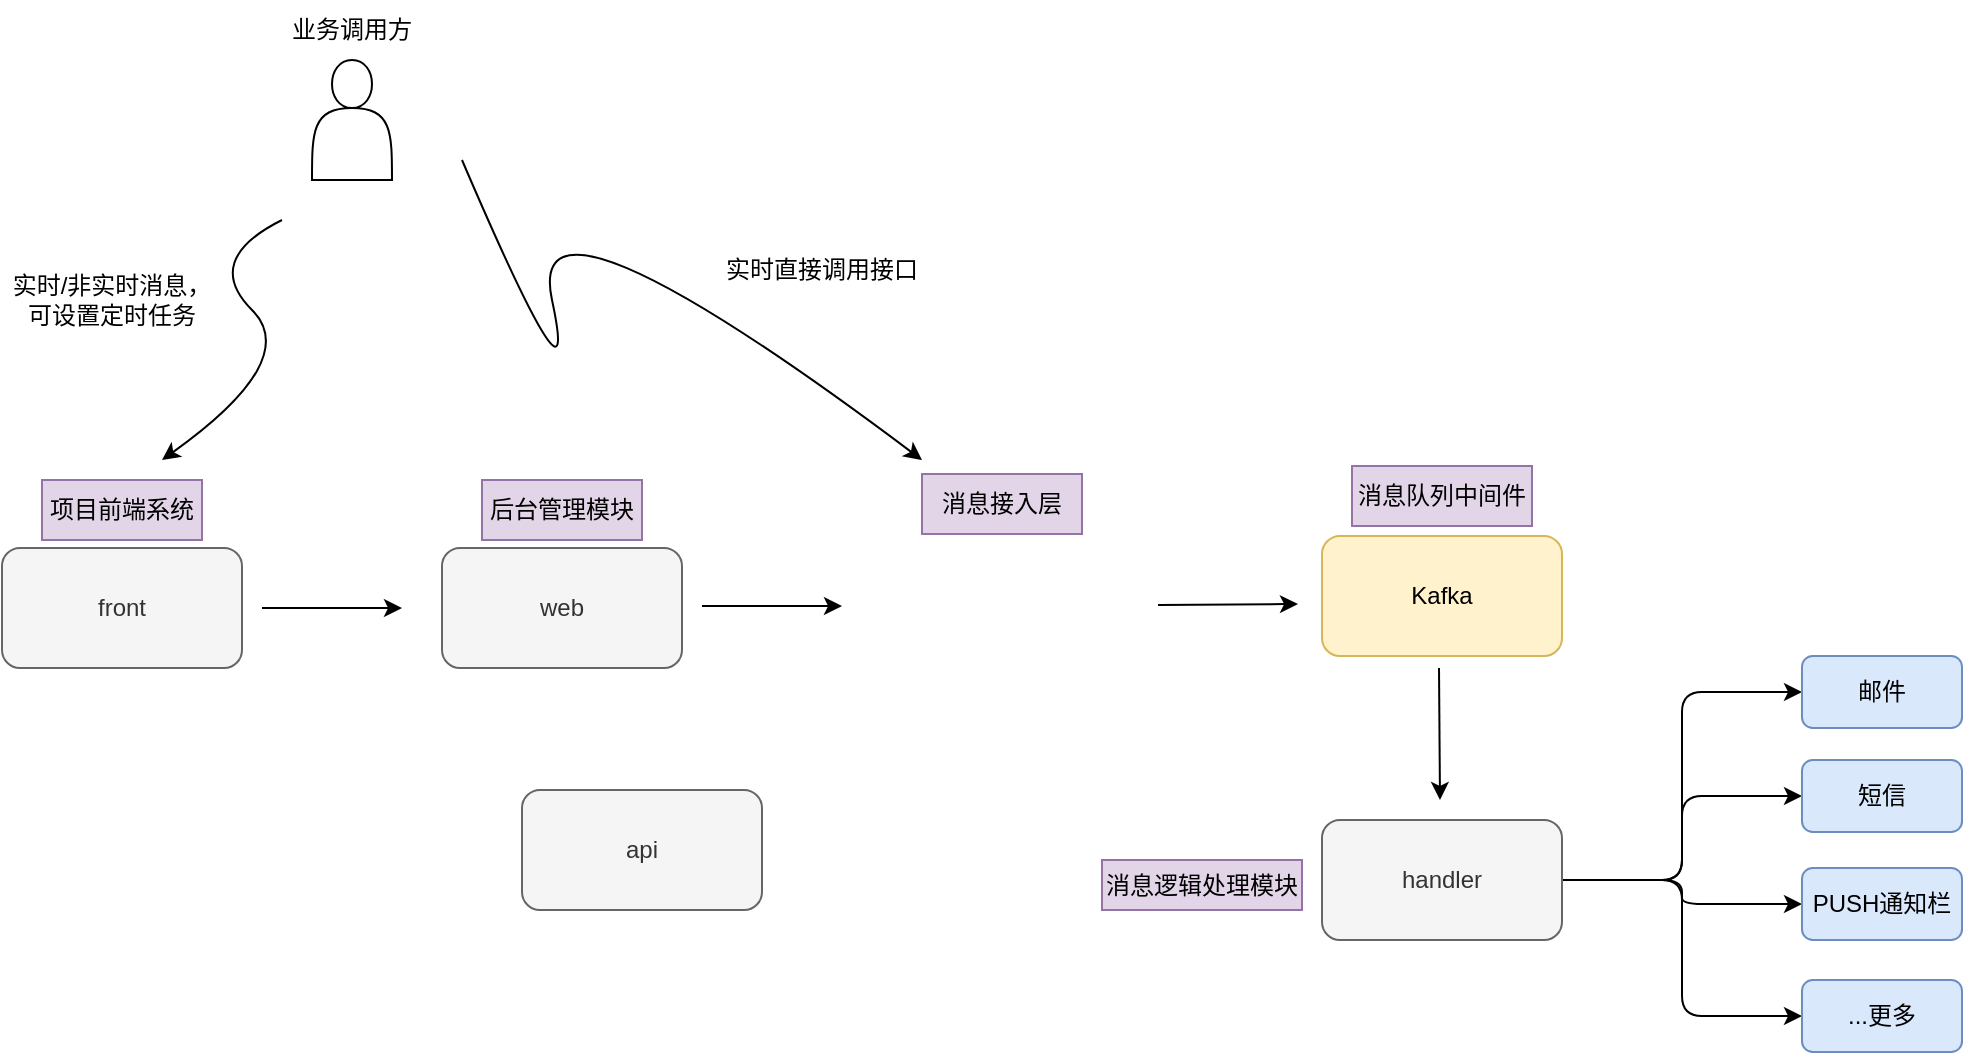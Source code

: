 <mxfile version="21.2.9" type="github">
  <diagram name="第 1 页" id="-W-8R0ckHdeFrU8T1a97">
    <mxGraphModel dx="1095" dy="851" grid="1" gridSize="10" guides="1" tooltips="1" connect="1" arrows="1" fold="1" page="1" pageScale="1" pageWidth="1169" pageHeight="827" math="0" shadow="0">
      <root>
        <mxCell id="0" />
        <mxCell id="1" parent="0" />
        <mxCell id="QMWtIcO35gSWXXG2NMT5-8" value="front" style="rounded=1;whiteSpace=wrap;html=1;fillColor=#f5f5f5;fontColor=#333333;strokeColor=#666666;" parent="1" vertex="1">
          <mxGeometry x="70" y="384" width="120" height="60" as="geometry" />
        </mxCell>
        <mxCell id="QMWtIcO35gSWXXG2NMT5-9" value="项目前端系统" style="text;html=1;align=center;verticalAlign=middle;whiteSpace=wrap;rounded=0;fillColor=#e1d5e7;strokeColor=#9673a6;" parent="1" vertex="1">
          <mxGeometry x="90" y="350" width="80" height="30" as="geometry" />
        </mxCell>
        <mxCell id="QMWtIcO35gSWXXG2NMT5-10" value="" style="group" parent="1" vertex="1" connectable="0">
          <mxGeometry x="210" y="110" width="70" height="90" as="geometry" />
        </mxCell>
        <mxCell id="QMWtIcO35gSWXXG2NMT5-4" value="" style="shape=actor;whiteSpace=wrap;html=1;" parent="QMWtIcO35gSWXXG2NMT5-10" vertex="1">
          <mxGeometry x="15" y="30" width="40" height="60" as="geometry" />
        </mxCell>
        <mxCell id="QMWtIcO35gSWXXG2NMT5-7" value="业务调用方" style="text;html=1;strokeColor=none;fillColor=none;align=center;verticalAlign=middle;whiteSpace=wrap;rounded=0;" parent="QMWtIcO35gSWXXG2NMT5-10" vertex="1">
          <mxGeometry width="70" height="30" as="geometry" />
        </mxCell>
        <mxCell id="QMWtIcO35gSWXXG2NMT5-11" value="" style="curved=1;endArrow=classic;html=1;rounded=0;" parent="1" edge="1">
          <mxGeometry width="50" height="50" relative="1" as="geometry">
            <mxPoint x="210" y="220" as="sourcePoint" />
            <mxPoint x="150" y="340" as="targetPoint" />
            <Array as="points">
              <mxPoint x="170" y="240" />
              <mxPoint x="220" y="290" />
            </Array>
          </mxGeometry>
        </mxCell>
        <mxCell id="QMWtIcO35gSWXXG2NMT5-13" value="" style="endArrow=classic;html=1;rounded=0;" parent="1" edge="1">
          <mxGeometry width="50" height="50" relative="1" as="geometry">
            <mxPoint x="200" y="414" as="sourcePoint" />
            <mxPoint x="270" y="414" as="targetPoint" />
          </mxGeometry>
        </mxCell>
        <mxCell id="QMWtIcO35gSWXXG2NMT5-14" value="web" style="rounded=1;whiteSpace=wrap;html=1;fillColor=#f5f5f5;fontColor=#333333;strokeColor=#666666;" parent="1" vertex="1">
          <mxGeometry x="290" y="384" width="120" height="60" as="geometry" />
        </mxCell>
        <mxCell id="QMWtIcO35gSWXXG2NMT5-15" value="后台管理模块" style="text;html=1;align=center;verticalAlign=middle;whiteSpace=wrap;rounded=0;fillColor=#e1d5e7;strokeColor=#9673a6;" parent="1" vertex="1">
          <mxGeometry x="310" y="350" width="80" height="30" as="geometry" />
        </mxCell>
        <mxCell id="QMWtIcO35gSWXXG2NMT5-17" value="" style="endArrow=classic;html=1;rounded=0;" parent="1" edge="1">
          <mxGeometry width="50" height="50" relative="1" as="geometry">
            <mxPoint x="420" y="413" as="sourcePoint" />
            <mxPoint x="490" y="413" as="targetPoint" />
          </mxGeometry>
        </mxCell>
        <mxCell id="QMWtIcO35gSWXXG2NMT5-18" value="api" style="rounded=1;whiteSpace=wrap;html=1;fillColor=#f5f5f5;fontColor=#333333;strokeColor=#666666;" parent="1" vertex="1">
          <mxGeometry x="330" y="505" width="120" height="60" as="geometry" />
        </mxCell>
        <mxCell id="QMWtIcO35gSWXXG2NMT5-19" value="消息接入层" style="text;html=1;align=center;verticalAlign=middle;whiteSpace=wrap;rounded=0;fillColor=#e1d5e7;strokeColor=#9673a6;" parent="1" vertex="1">
          <mxGeometry x="530" y="347" width="80" height="30" as="geometry" />
        </mxCell>
        <mxCell id="QMWtIcO35gSWXXG2NMT5-20" value="" style="curved=1;endArrow=classic;html=1;rounded=0;" parent="1" edge="1">
          <mxGeometry width="50" height="50" relative="1" as="geometry">
            <mxPoint x="300" y="190" as="sourcePoint" />
            <mxPoint x="530" y="340" as="targetPoint" />
            <Array as="points">
              <mxPoint x="360" y="330" />
              <mxPoint x="330" y="190" />
            </Array>
          </mxGeometry>
        </mxCell>
        <mxCell id="QMWtIcO35gSWXXG2NMT5-21" value="实时/非实时消息，可设置定时任务" style="text;html=1;strokeColor=none;fillColor=none;align=center;verticalAlign=middle;whiteSpace=wrap;rounded=0;" parent="1" vertex="1">
          <mxGeometry x="70" y="240" width="110" height="40" as="geometry" />
        </mxCell>
        <mxCell id="QMWtIcO35gSWXXG2NMT5-23" value="实时直接调用接口" style="text;html=1;strokeColor=none;fillColor=none;align=center;verticalAlign=middle;whiteSpace=wrap;rounded=0;" parent="1" vertex="1">
          <mxGeometry x="430" y="230" width="100" height="30" as="geometry" />
        </mxCell>
        <mxCell id="QMWtIcO35gSWXXG2NMT5-24" value="" style="endArrow=classic;html=1;rounded=0;" parent="1" edge="1">
          <mxGeometry width="50" height="50" relative="1" as="geometry">
            <mxPoint x="648" y="412.5" as="sourcePoint" />
            <mxPoint x="718" y="412" as="targetPoint" />
          </mxGeometry>
        </mxCell>
        <mxCell id="QMWtIcO35gSWXXG2NMT5-25" value="Kafka" style="rounded=1;whiteSpace=wrap;html=1;fillColor=#fff2cc;strokeColor=#d6b656;" parent="1" vertex="1">
          <mxGeometry x="730" y="378" width="120" height="60" as="geometry" />
        </mxCell>
        <mxCell id="QMWtIcO35gSWXXG2NMT5-26" value="" style="endArrow=classic;html=1;rounded=0;" parent="1" edge="1">
          <mxGeometry width="50" height="50" relative="1" as="geometry">
            <mxPoint x="788.5" y="444" as="sourcePoint" />
            <mxPoint x="789" y="510" as="targetPoint" />
          </mxGeometry>
        </mxCell>
        <mxCell id="QMWtIcO35gSWXXG2NMT5-38" style="edgeStyle=orthogonalEdgeStyle;rounded=1;orthogonalLoop=1;jettySize=auto;html=1;entryX=0;entryY=0.5;entryDx=0;entryDy=0;" parent="1" source="QMWtIcO35gSWXXG2NMT5-28" target="QMWtIcO35gSWXXG2NMT5-32" edge="1">
          <mxGeometry relative="1" as="geometry" />
        </mxCell>
        <mxCell id="QMWtIcO35gSWXXG2NMT5-39" style="edgeStyle=orthogonalEdgeStyle;rounded=1;orthogonalLoop=1;jettySize=auto;html=1;entryX=0;entryY=0.5;entryDx=0;entryDy=0;" parent="1" source="QMWtIcO35gSWXXG2NMT5-28" target="QMWtIcO35gSWXXG2NMT5-34" edge="1">
          <mxGeometry relative="1" as="geometry" />
        </mxCell>
        <mxCell id="QMWtIcO35gSWXXG2NMT5-40" style="edgeStyle=orthogonalEdgeStyle;rounded=1;orthogonalLoop=1;jettySize=auto;html=1;" parent="1" source="QMWtIcO35gSWXXG2NMT5-28" target="QMWtIcO35gSWXXG2NMT5-35" edge="1">
          <mxGeometry relative="1" as="geometry" />
        </mxCell>
        <mxCell id="QMWtIcO35gSWXXG2NMT5-41" style="edgeStyle=orthogonalEdgeStyle;rounded=1;orthogonalLoop=1;jettySize=auto;html=1;entryX=0;entryY=0.5;entryDx=0;entryDy=0;" parent="1" source="QMWtIcO35gSWXXG2NMT5-28" target="QMWtIcO35gSWXXG2NMT5-36" edge="1">
          <mxGeometry relative="1" as="geometry" />
        </mxCell>
        <mxCell id="QMWtIcO35gSWXXG2NMT5-28" value="handler" style="rounded=1;whiteSpace=wrap;html=1;fillColor=#f5f5f5;fontColor=#333333;strokeColor=#666666;" parent="1" vertex="1">
          <mxGeometry x="730" y="520" width="120" height="60" as="geometry" />
        </mxCell>
        <mxCell id="QMWtIcO35gSWXXG2NMT5-29" value="消息队列中间件" style="text;html=1;align=center;verticalAlign=middle;whiteSpace=wrap;rounded=0;fillColor=#e1d5e7;strokeColor=#9673a6;" parent="1" vertex="1">
          <mxGeometry x="745" y="343" width="90" height="30" as="geometry" />
        </mxCell>
        <mxCell id="QMWtIcO35gSWXXG2NMT5-32" value="邮件" style="rounded=1;whiteSpace=wrap;html=1;fillColor=#dae8fc;strokeColor=#6c8ebf;" parent="1" vertex="1">
          <mxGeometry x="970" y="438" width="80" height="36" as="geometry" />
        </mxCell>
        <mxCell id="QMWtIcO35gSWXXG2NMT5-34" value="短信" style="rounded=1;whiteSpace=wrap;html=1;fillColor=#dae8fc;strokeColor=#6c8ebf;" parent="1" vertex="1">
          <mxGeometry x="970" y="490" width="80" height="36" as="geometry" />
        </mxCell>
        <mxCell id="QMWtIcO35gSWXXG2NMT5-35" value="PUSH通知栏" style="rounded=1;whiteSpace=wrap;html=1;fillColor=#dae8fc;strokeColor=#6c8ebf;" parent="1" vertex="1">
          <mxGeometry x="970" y="544" width="80" height="36" as="geometry" />
        </mxCell>
        <mxCell id="QMWtIcO35gSWXXG2NMT5-36" value="...更多" style="rounded=1;whiteSpace=wrap;html=1;fillColor=#dae8fc;strokeColor=#6c8ebf;" parent="1" vertex="1">
          <mxGeometry x="970" y="600" width="80" height="36" as="geometry" />
        </mxCell>
        <mxCell id="QMWtIcO35gSWXXG2NMT5-42" value="消息逻辑处理模块" style="text;html=1;align=center;verticalAlign=middle;whiteSpace=wrap;rounded=0;fillColor=#e1d5e7;strokeColor=#9673a6;" parent="1" vertex="1">
          <mxGeometry x="620" y="540" width="100" height="25" as="geometry" />
        </mxCell>
      </root>
    </mxGraphModel>
  </diagram>
</mxfile>
